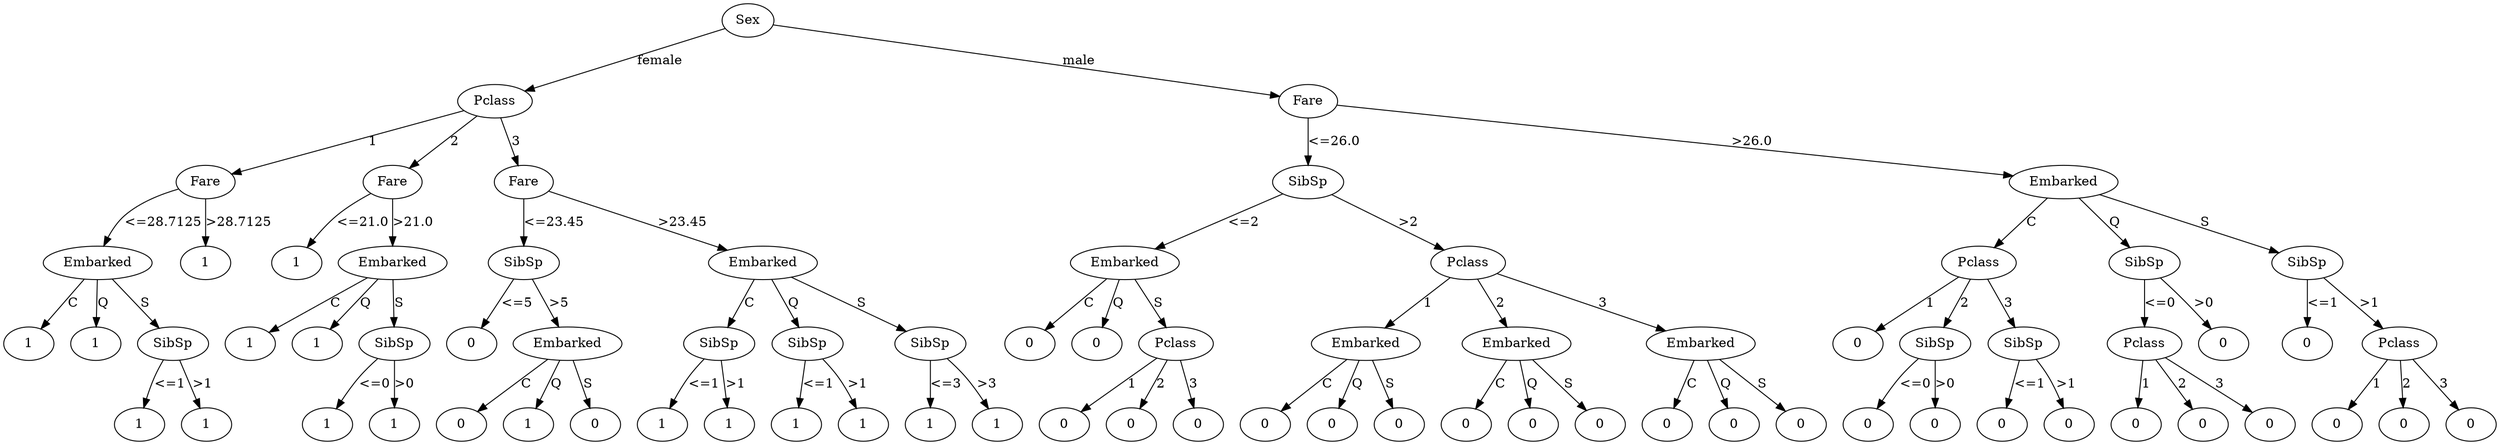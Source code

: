 // Decision Tree
digraph {
	99 [label=Sex]
	98 [label=Pclass]
	99 -> 98 [label=female]
	97 [label=Fare]
	98 -> 97 [label=1]
	96 [label=Embarked]
	97 -> 96 [label="<=28.7125"]
	95 [label=1]
	96 -> 95 [label=C]
	94 [label=1]
	96 -> 94 [label=Q]
	93 [label=SibSp]
	96 -> 93 [label=S]
	92 [label=1]
	93 -> 92 [label="<=1"]
	91 [label=1]
	93 -> 91 [label=">1"]
	90 [label=1]
	97 -> 90 [label=">28.7125"]
	89 [label=Fare]
	98 -> 89 [label=2]
	88 [label=1]
	89 -> 88 [label="<=21.0"]
	87 [label=Embarked]
	89 -> 87 [label=">21.0"]
	86 [label=1]
	87 -> 86 [label=C]
	85 [label=1]
	87 -> 85 [label=Q]
	84 [label=SibSp]
	87 -> 84 [label=S]
	83 [label=1]
	84 -> 83 [label="<=0"]
	82 [label=1]
	84 -> 82 [label=">0"]
	81 [label=Fare]
	98 -> 81 [label=3]
	80 [label=SibSp]
	81 -> 80 [label="<=23.45"]
	79 [label=0]
	80 -> 79 [label="<=5"]
	78 [label=Embarked]
	80 -> 78 [label=">5"]
	77 [label=0]
	78 -> 77 [label=C]
	76 [label=1]
	78 -> 76 [label=Q]
	75 [label=0]
	78 -> 75 [label=S]
	74 [label=Embarked]
	81 -> 74 [label=">23.45"]
	73 [label=SibSp]
	74 -> 73 [label=C]
	72 [label=1]
	73 -> 72 [label="<=1"]
	71 [label=1]
	73 -> 71 [label=">1"]
	70 [label=SibSp]
	74 -> 70 [label=Q]
	69 [label=1]
	70 -> 69 [label="<=1"]
	68 [label=1]
	70 -> 68 [label=">1"]
	67 [label=SibSp]
	74 -> 67 [label=S]
	66 [label=1]
	67 -> 66 [label="<=3"]
	65 [label=1]
	67 -> 65 [label=">3"]
	64 [label=Fare]
	99 -> 64 [label=male]
	63 [label=SibSp]
	64 -> 63 [label="<=26.0"]
	62 [label=Embarked]
	63 -> 62 [label="<=2"]
	61 [label=0]
	62 -> 61 [label=C]
	60 [label=0]
	62 -> 60 [label=Q]
	59 [label=Pclass]
	62 -> 59 [label=S]
	58 [label=0]
	59 -> 58 [label=1]
	57 [label=0]
	59 -> 57 [label=2]
	56 [label=0]
	59 -> 56 [label=3]
	55 [label=Pclass]
	63 -> 55 [label=">2"]
	54 [label=Embarked]
	55 -> 54 [label=1]
	53 [label=0]
	54 -> 53 [label=C]
	52 [label=0]
	54 -> 52 [label=Q]
	51 [label=0]
	54 -> 51 [label=S]
	50 [label=Embarked]
	55 -> 50 [label=2]
	49 [label=0]
	50 -> 49 [label=C]
	48 [label=0]
	50 -> 48 [label=Q]
	47 [label=0]
	50 -> 47 [label=S]
	46 [label=Embarked]
	55 -> 46 [label=3]
	45 [label=0]
	46 -> 45 [label=C]
	44 [label=0]
	46 -> 44 [label=Q]
	43 [label=0]
	46 -> 43 [label=S]
	42 [label=Embarked]
	64 -> 42 [label=">26.0"]
	41 [label=Pclass]
	42 -> 41 [label=C]
	40 [label=0]
	41 -> 40 [label=1]
	39 [label=SibSp]
	41 -> 39 [label=2]
	38 [label=0]
	39 -> 38 [label="<=0"]
	37 [label=0]
	39 -> 37 [label=">0"]
	36 [label=SibSp]
	41 -> 36 [label=3]
	35 [label=0]
	36 -> 35 [label="<=1"]
	34 [label=0]
	36 -> 34 [label=">1"]
	33 [label=SibSp]
	42 -> 33 [label=Q]
	32 [label=Pclass]
	33 -> 32 [label="<=0"]
	31 [label=0]
	32 -> 31 [label=1]
	30 [label=0]
	32 -> 30 [label=2]
	29 [label=0]
	32 -> 29 [label=3]
	28 [label=0]
	33 -> 28 [label=">0"]
	27 [label=SibSp]
	42 -> 27 [label=S]
	26 [label=0]
	27 -> 26 [label="<=1"]
	25 [label=Pclass]
	27 -> 25 [label=">1"]
	24 [label=0]
	25 -> 24 [label=1]
	23 [label=0]
	25 -> 23 [label=2]
	22 [label=0]
	25 -> 22 [label=3]
}
